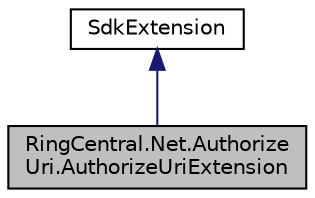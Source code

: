 digraph "RingCentral.Net.AuthorizeUri.AuthorizeUriExtension"
{
 // LATEX_PDF_SIZE
  edge [fontname="Helvetica",fontsize="10",labelfontname="Helvetica",labelfontsize="10"];
  node [fontname="Helvetica",fontsize="10",shape=record];
  Node1 [label="RingCentral.Net.Authorize\lUri.AuthorizeUriExtension",height=0.2,width=0.4,color="black", fillcolor="grey75", style="filled", fontcolor="black",tooltip=" "];
  Node2 -> Node1 [dir="back",color="midnightblue",fontsize="10",style="solid",fontname="Helvetica"];
  Node2 [label="SdkExtension",height=0.2,width=0.4,color="black", fillcolor="white", style="filled",URL="$classRingCentral_1_1SdkExtension.html",tooltip=" "];
}
